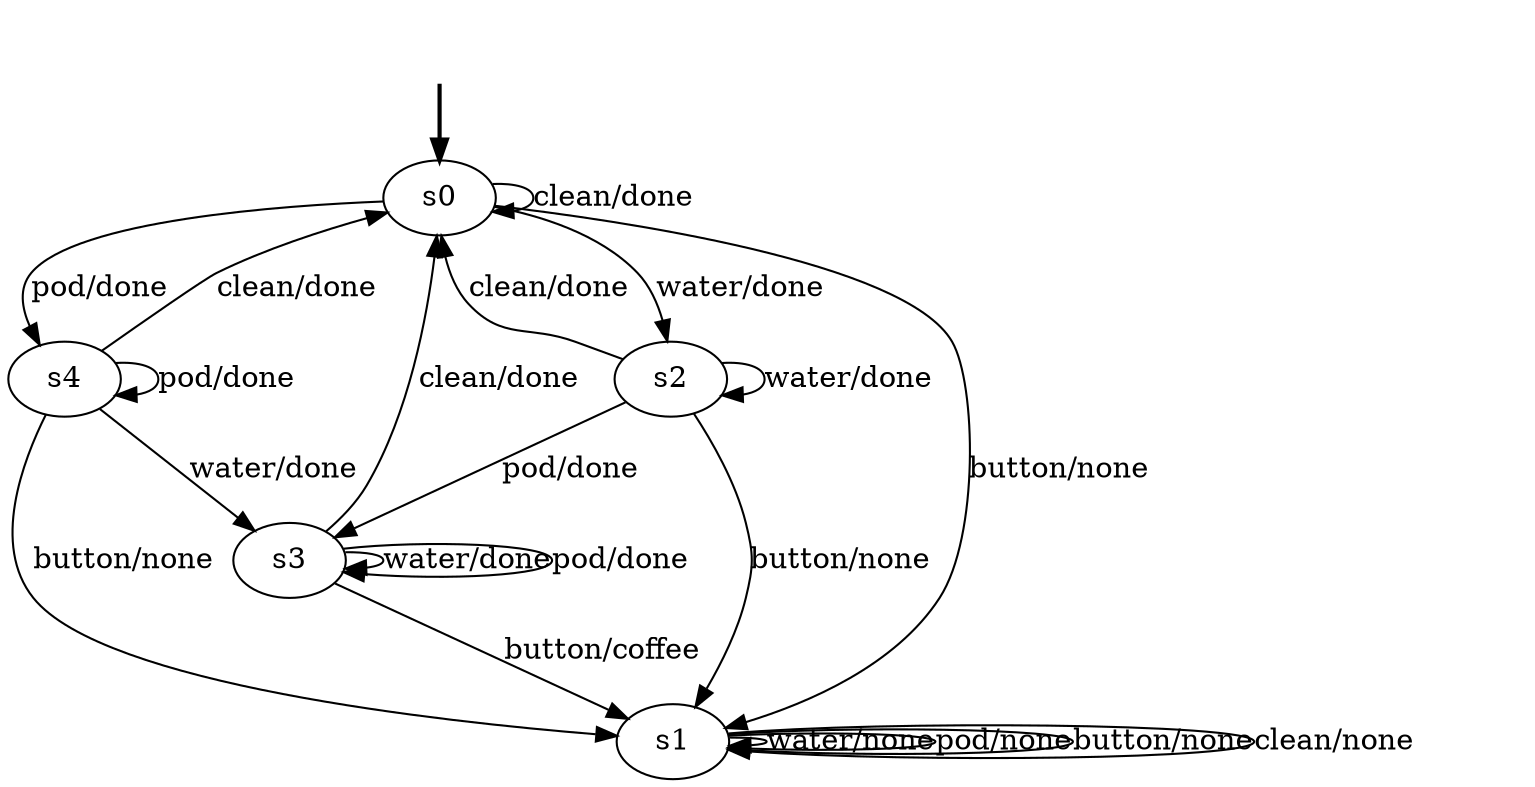 digraph {
	fake [style=invisible]
	s1
	s4
	s3
	s0 [root=true]
	s2
	fake -> s0 [style=bold]
	s0 -> s2 [label="water/done"]
	s0 -> s4 [label="pod/done"]
	s0 -> s1 [label="button/none"]
	s0 -> s0 [label="clean/done"]
	s1 -> s1 [label="water/none"]
	s1 -> s1 [label="pod/none"]
	s1 -> s1 [label="button/none"]
	s1 -> s1 [label="clean/none"]
	s2 -> s2 [label="water/done"]
	s2 -> s3 [label="pod/done"]
	s2 -> s1 [label="button/none"]
	s2 -> s0 [label="clean/done"]
	s3 -> s3 [label="water/done"]
	s3 -> s3 [label="pod/done"]
	s3 -> s1 [label="button/coffee"]
	s3 -> s0 [label="clean/done"]
	s4 -> s3 [label="water/done"]
	s4 -> s4 [label="pod/done"]
	s4 -> s1 [label="button/none"]
	s4 -> s0 [label="clean/done"]
}
